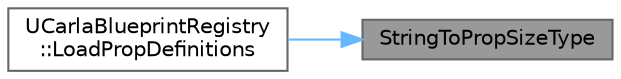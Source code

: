 digraph "StringToPropSizeType"
{
 // INTERACTIVE_SVG=YES
 // LATEX_PDF_SIZE
  bgcolor="transparent";
  edge [fontname=Helvetica,fontsize=10,labelfontname=Helvetica,labelfontsize=10];
  node [fontname=Helvetica,fontsize=10,shape=box,height=0.2,width=0.4];
  rankdir="RL";
  Node1 [id="Node000001",label="StringToPropSizeType",height=0.2,width=0.4,color="gray40", fillcolor="grey60", style="filled", fontcolor="black",tooltip=" "];
  Node1 -> Node2 [id="edge1_Node000001_Node000002",dir="back",color="steelblue1",style="solid",tooltip=" "];
  Node2 [id="Node000002",label="UCarlaBlueprintRegistry\l::LoadPropDefinitions",height=0.2,width=0.4,color="grey40", fillcolor="white", style="filled",URL="$d8/d7e/classUCarlaBlueprintRegistry.html#a12b6ed8d3f09b591ff8534c229f33545",tooltip=" "];
}
